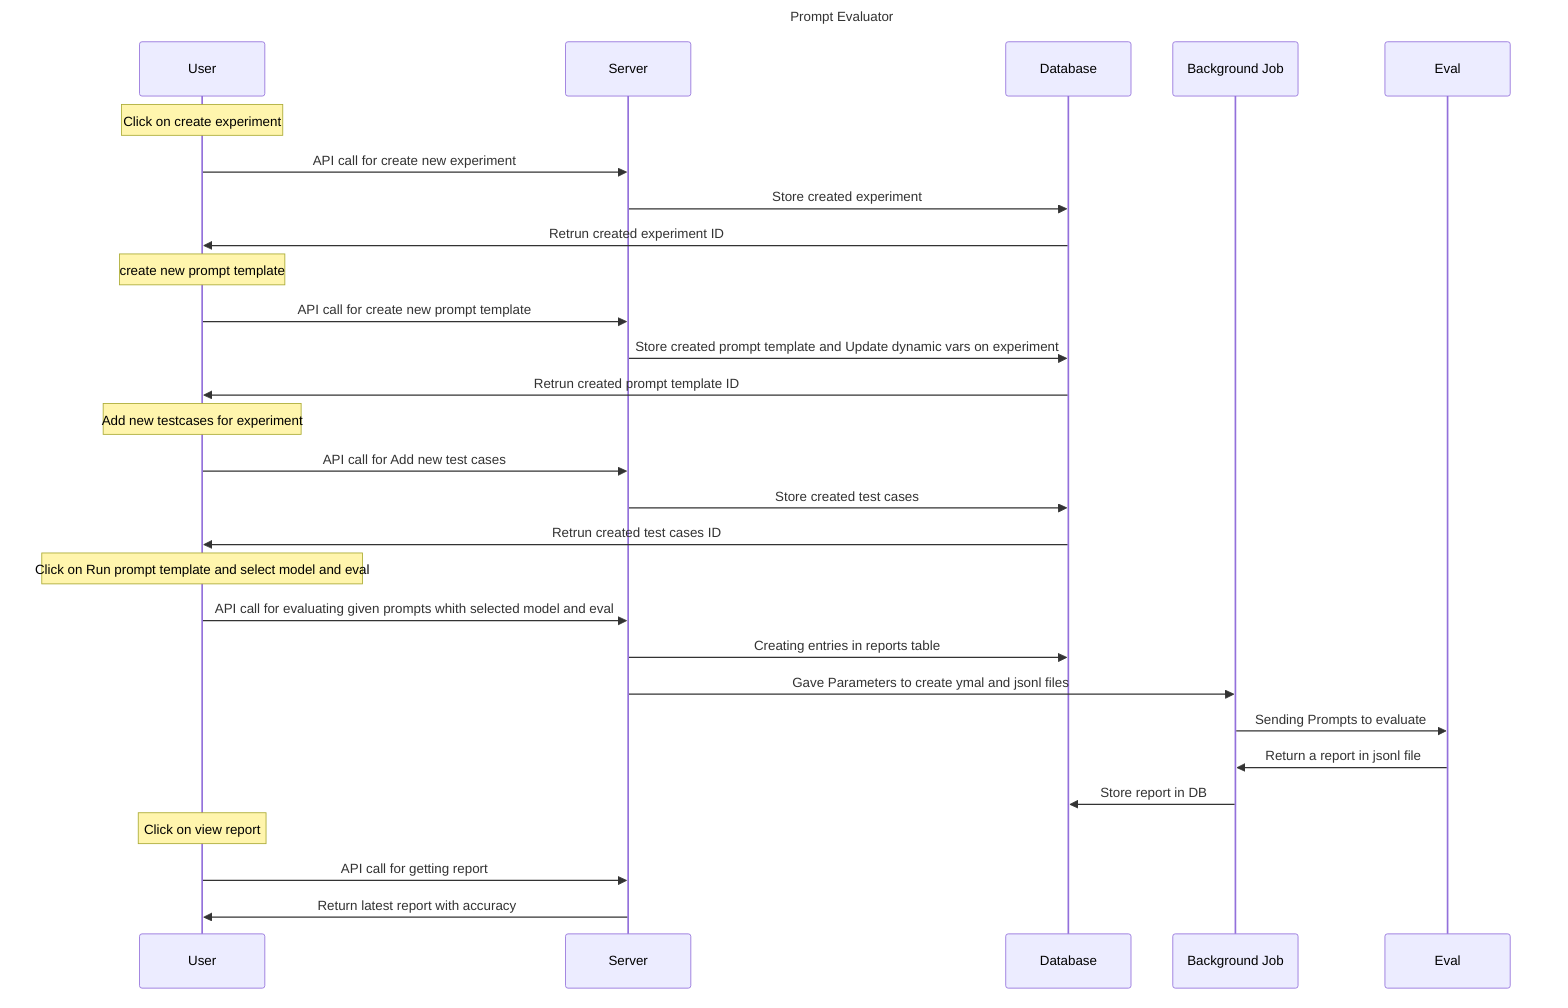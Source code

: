 %% Documentation: https://github.com/mermaid-js/mermaid
%% Editor: https://mermaid.live/edit

sequenceDiagram
title Prompt Evaluator

participant User
participant Server
participant DB as Database
participant BG as Background Job
participant Eval

note over User: Click on create experiment
User->>Server: API call for create new experiment
Server->>DB: Store created experiment
DB->>User: Retrun created experiment ID 

note over User: create new prompt template
User->>Server: API call for create new prompt template
Server->>DB: Store created prompt template and Update dynamic vars on experiment
DB->>User: Retrun created prompt template ID

note over User: Add new testcases for experiment
User->>Server: API call for Add new test cases
Server->>DB: Store created test cases
DB->>User: Retrun created test cases ID 

note over User: Click on Run prompt template and select model and eval
User->>Server: API call for evaluating given prompts whith selected model and eval
Server->>DB: Creating entries in reports table 
Server->>BG: Gave Parameters to create ymal and jsonl files
BG->>Eval: Sending Prompts to evaluate  
Eval->>BG: Return a report in jsonl file
BG->>DB: Store report in DB

note over User: Click on view report
User->>Server: API call for getting report 
Server->>User: Return latest report with accuracy